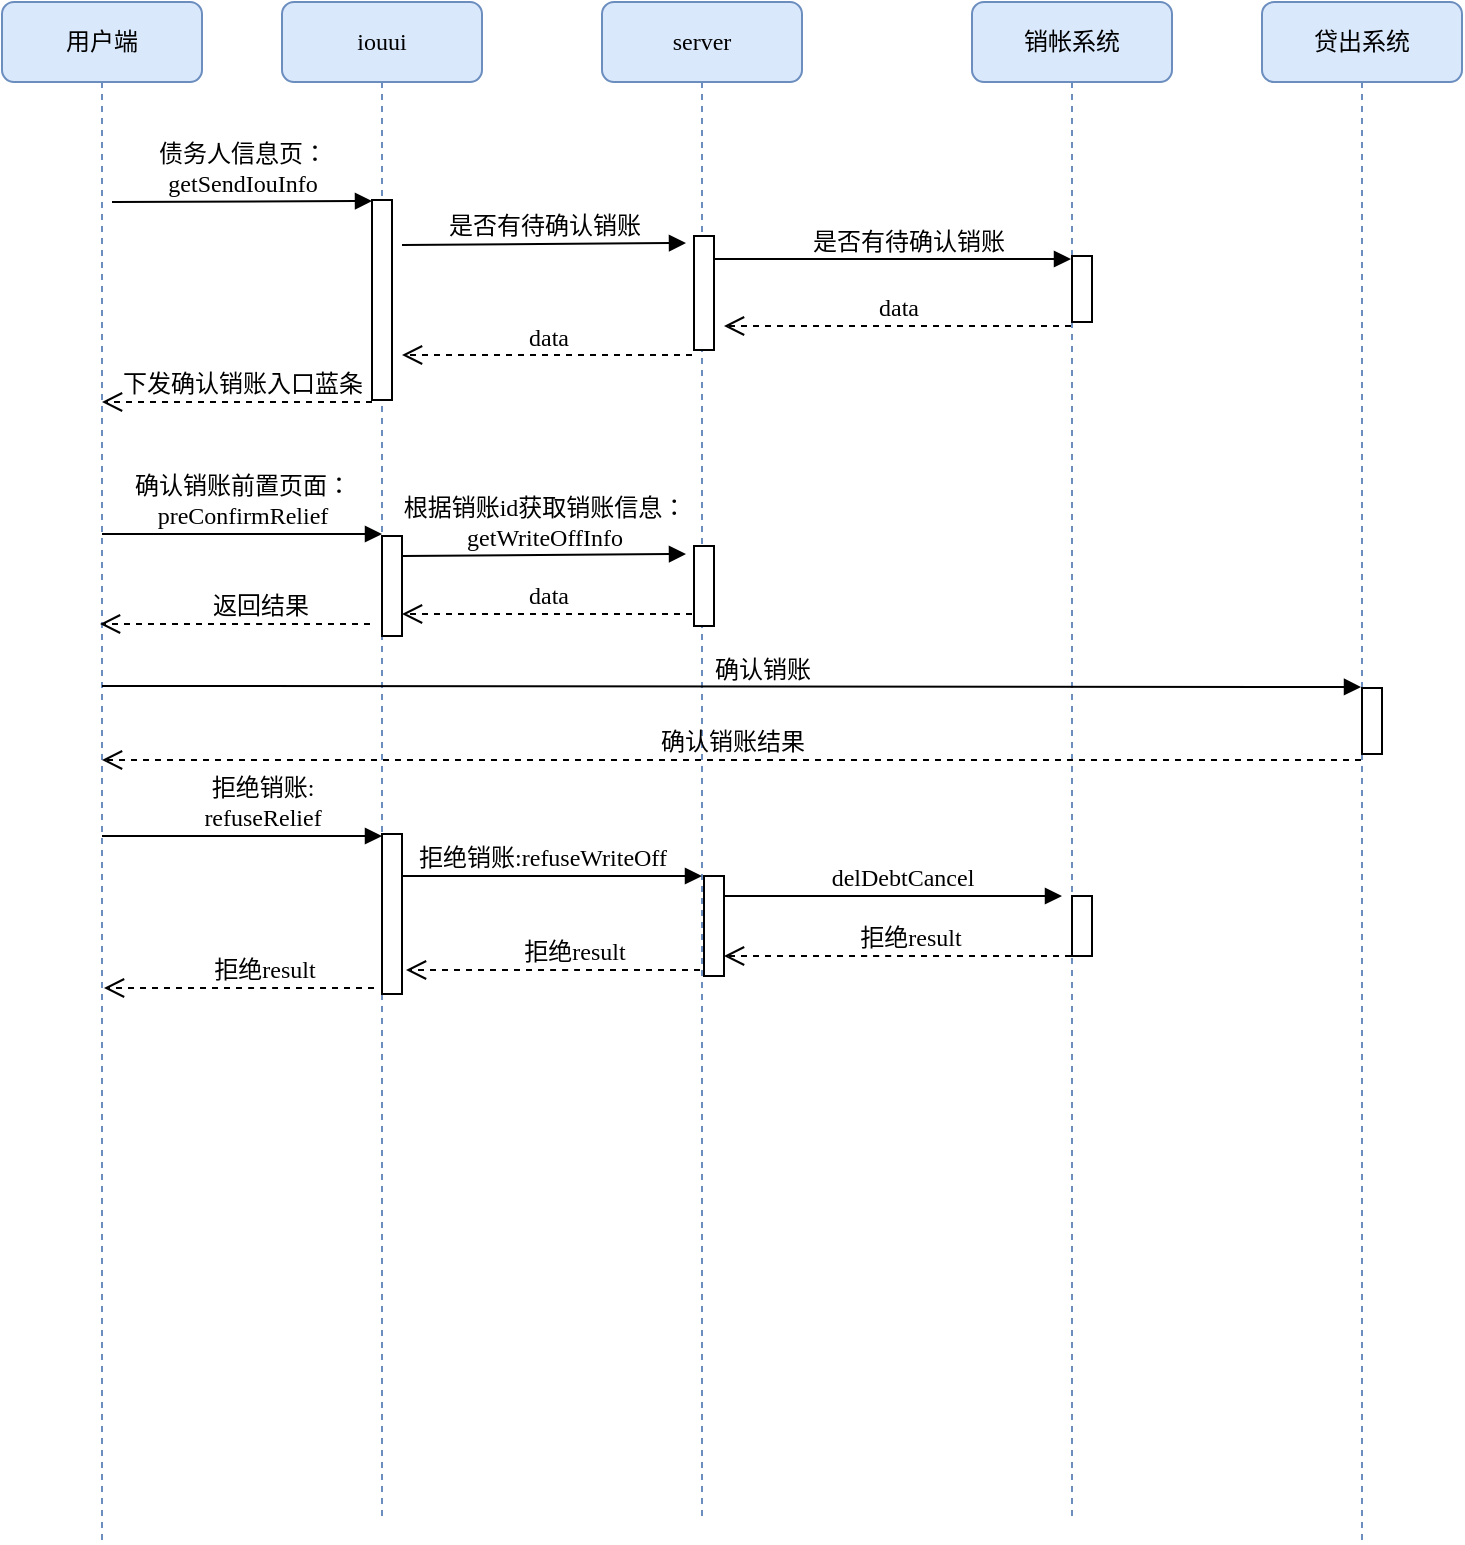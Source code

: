 <mxfile version="12.2.7" type="github" pages="1">
  <diagram name="Page-1" id="13e1069c-82ec-6db2-03f1-153e76fe0fe0">
    <mxGraphModel dx="1077" dy="629" grid="0" gridSize="10" guides="1" tooltips="1" connect="1" arrows="1" fold="1" page="1" pageScale="1" pageWidth="3300" pageHeight="2339" background="#ffffff" math="0" shadow="0">
      <root>
        <mxCell id="0"/>
        <mxCell id="1" parent="0"/>
        <mxCell id="7baba1c4bc27f4b0-2" value="iouui" style="shape=umlLifeline;perimeter=lifelinePerimeter;whiteSpace=wrap;html=1;container=1;collapsible=0;recursiveResize=0;outlineConnect=0;rounded=1;shadow=0;comic=0;labelBackgroundColor=none;strokeWidth=1;fontFamily=Verdana;fontSize=12;align=center;fillColor=#dae8fc;strokeColor=#6c8ebf;" parent="1" vertex="1">
          <mxGeometry x="240" y="80" width="100" height="760" as="geometry"/>
        </mxCell>
        <mxCell id="7baba1c4bc27f4b0-10" value="" style="html=1;points=[];perimeter=orthogonalPerimeter;rounded=0;shadow=0;comic=0;labelBackgroundColor=none;strokeWidth=1;fontFamily=Verdana;fontSize=12;align=center;" parent="7baba1c4bc27f4b0-2" vertex="1">
          <mxGeometry x="45" y="99" width="10" height="100" as="geometry"/>
        </mxCell>
        <mxCell id="FsOfHg_qTyJkPoFwxaCK-15" value="" style="html=1;points=[];perimeter=orthogonalPerimeter;rounded=0;shadow=0;comic=0;labelBackgroundColor=none;strokeWidth=1;fontFamily=Verdana;fontSize=12;align=center;" parent="7baba1c4bc27f4b0-2" vertex="1">
          <mxGeometry x="50" y="267" width="10" height="50" as="geometry"/>
        </mxCell>
        <mxCell id="7baba1c4bc27f4b0-3" value="server" style="shape=umlLifeline;perimeter=lifelinePerimeter;whiteSpace=wrap;html=1;container=1;collapsible=0;recursiveResize=0;outlineConnect=0;rounded=1;shadow=0;comic=0;labelBackgroundColor=none;strokeWidth=1;fontFamily=Verdana;fontSize=12;align=center;fillColor=#dae8fc;strokeColor=#6c8ebf;" parent="1" vertex="1">
          <mxGeometry x="400" y="80" width="100" height="760" as="geometry"/>
        </mxCell>
        <mxCell id="FsOfHg_qTyJkPoFwxaCK-18" value="" style="html=1;points=[];perimeter=orthogonalPerimeter;rounded=0;shadow=0;comic=0;labelBackgroundColor=none;strokeWidth=1;fontFamily=Verdana;fontSize=12;align=center;" parent="7baba1c4bc27f4b0-3" vertex="1">
          <mxGeometry x="46" y="272" width="10" height="40" as="geometry"/>
        </mxCell>
        <mxCell id="mHH-US0NP2fztQqdAYXF-5" value="" style="html=1;points=[];perimeter=orthogonalPerimeter;rounded=0;shadow=0;comic=0;labelBackgroundColor=none;strokeWidth=1;fontFamily=Verdana;fontSize=12;align=center;" vertex="1" parent="7baba1c4bc27f4b0-3">
          <mxGeometry x="46" y="117" width="10" height="57" as="geometry"/>
        </mxCell>
        <mxCell id="7baba1c4bc27f4b0-4" value="销帐系统" style="shape=umlLifeline;perimeter=lifelinePerimeter;whiteSpace=wrap;html=1;container=1;collapsible=0;recursiveResize=0;outlineConnect=0;rounded=1;shadow=0;comic=0;labelBackgroundColor=none;strokeWidth=1;fontFamily=Verdana;fontSize=12;align=center;fillColor=#dae8fc;strokeColor=#6c8ebf;" parent="1" vertex="1">
          <mxGeometry x="585" y="80" width="100" height="760" as="geometry"/>
        </mxCell>
        <mxCell id="FsOfHg_qTyJkPoFwxaCK-34" value="" style="html=1;points=[];perimeter=orthogonalPerimeter;rounded=0;shadow=0;comic=0;labelBackgroundColor=none;strokeWidth=1;fontFamily=Verdana;fontSize=12;align=center;" parent="7baba1c4bc27f4b0-4" vertex="1">
          <mxGeometry x="50" y="447" width="10" height="30" as="geometry"/>
        </mxCell>
        <mxCell id="7baba1c4bc27f4b0-8" value="用户端" style="shape=umlLifeline;perimeter=lifelinePerimeter;whiteSpace=wrap;html=1;container=1;collapsible=0;recursiveResize=0;outlineConnect=0;rounded=1;shadow=0;comic=0;labelBackgroundColor=none;strokeWidth=1;fontFamily=Verdana;fontSize=12;align=center;fillColor=#dae8fc;strokeColor=#6c8ebf;" parent="1" vertex="1">
          <mxGeometry x="100" y="80" width="100" height="770" as="geometry"/>
        </mxCell>
        <mxCell id="7baba1c4bc27f4b0-23" value="确认销账前置页面：&lt;br&gt;preConfirmRelief" style="html=1;verticalAlign=bottom;endArrow=block;labelBackgroundColor=none;fontFamily=Verdana;fontSize=12;" parent="1" edge="1">
          <mxGeometry relative="1" as="geometry">
            <mxPoint x="150" y="346.0" as="sourcePoint"/>
            <mxPoint x="290" y="346" as="targetPoint"/>
          </mxGeometry>
        </mxCell>
        <mxCell id="7baba1c4bc27f4b0-11" value="债务人信息页：&lt;br&gt;getSendIouInfo" style="html=1;verticalAlign=bottom;endArrow=block;entryX=0;entryY=0;labelBackgroundColor=none;fontFamily=Verdana;fontSize=12;edgeStyle=elbowEdgeStyle;elbow=vertical;" parent="1" target="7baba1c4bc27f4b0-10" edge="1">
          <mxGeometry relative="1" as="geometry">
            <mxPoint x="155" y="180" as="sourcePoint"/>
          </mxGeometry>
        </mxCell>
        <mxCell id="FsOfHg_qTyJkPoFwxaCK-2" value="贷出系统" style="shape=umlLifeline;perimeter=lifelinePerimeter;whiteSpace=wrap;html=1;container=1;collapsible=0;recursiveResize=0;outlineConnect=0;rounded=1;shadow=0;comic=0;labelBackgroundColor=none;strokeWidth=1;fontFamily=Verdana;fontSize=12;align=center;fillColor=#dae8fc;strokeColor=#6c8ebf;" parent="1" vertex="1">
          <mxGeometry x="730" y="80" width="100" height="770" as="geometry"/>
        </mxCell>
        <mxCell id="FsOfHg_qTyJkPoFwxaCK-6" value="下发确认销账入口蓝条" style="html=1;verticalAlign=bottom;endArrow=open;dashed=1;endSize=8;labelBackgroundColor=none;fontFamily=Verdana;fontSize=12;" parent="1" edge="1">
          <mxGeometry x="0.333" y="-25" relative="1" as="geometry">
            <mxPoint x="150" y="280" as="targetPoint"/>
            <mxPoint x="285" y="280" as="sourcePoint"/>
            <Array as="points">
              <mxPoint x="195" y="280"/>
            </Array>
            <mxPoint x="25" y="25" as="offset"/>
          </mxGeometry>
        </mxCell>
        <mxCell id="FsOfHg_qTyJkPoFwxaCK-14" value="返回结果" style="html=1;verticalAlign=bottom;endArrow=open;dashed=1;endSize=8;labelBackgroundColor=none;fontFamily=Verdana;fontSize=12;" parent="1" edge="1">
          <mxGeometry x="0.333" y="-35" relative="1" as="geometry">
            <mxPoint x="149" y="391" as="targetPoint"/>
            <mxPoint x="284" y="391" as="sourcePoint"/>
            <Array as="points">
              <mxPoint x="249" y="391"/>
              <mxPoint x="229" y="391"/>
              <mxPoint x="194" y="391"/>
            </Array>
            <mxPoint x="35" y="35" as="offset"/>
          </mxGeometry>
        </mxCell>
        <mxCell id="FsOfHg_qTyJkPoFwxaCK-16" value="根据销账id获取销账信息：&lt;br&gt;getWriteOffInfo" style="html=1;verticalAlign=bottom;endArrow=block;labelBackgroundColor=none;fontFamily=Verdana;fontSize=12;entryX=-0.4;entryY=0.1;entryDx=0;entryDy=0;entryPerimeter=0;" parent="1" target="FsOfHg_qTyJkPoFwxaCK-18" edge="1">
          <mxGeometry relative="1" as="geometry">
            <mxPoint x="300" y="357.0" as="sourcePoint"/>
            <mxPoint x="440" y="357" as="targetPoint"/>
            <mxPoint as="offset"/>
          </mxGeometry>
        </mxCell>
        <mxCell id="FsOfHg_qTyJkPoFwxaCK-17" value="data" style="html=1;verticalAlign=bottom;endArrow=open;dashed=1;endSize=8;labelBackgroundColor=none;fontFamily=Verdana;fontSize=12;" parent="1" edge="1">
          <mxGeometry relative="1" as="geometry">
            <mxPoint x="300" y="386" as="targetPoint"/>
            <mxPoint x="445" y="386" as="sourcePoint"/>
          </mxGeometry>
        </mxCell>
        <mxCell id="FsOfHg_qTyJkPoFwxaCK-19" value="确认销账" style="html=1;verticalAlign=bottom;endArrow=block;labelBackgroundColor=none;fontFamily=Verdana;fontSize=12;edgeStyle=elbowEdgeStyle;elbow=vertical;" parent="1" edge="1">
          <mxGeometry x="0.049" relative="1" as="geometry">
            <mxPoint x="150" y="422" as="sourcePoint"/>
            <mxPoint x="779.5" y="422.714" as="targetPoint"/>
            <mxPoint as="offset"/>
          </mxGeometry>
        </mxCell>
        <mxCell id="FsOfHg_qTyJkPoFwxaCK-20" value="确认销账结果" style="html=1;verticalAlign=bottom;endArrow=open;dashed=1;endSize=8;labelBackgroundColor=none;fontFamily=Verdana;fontSize=12;" parent="1" edge="1">
          <mxGeometry relative="1" as="geometry">
            <mxPoint x="150" y="459" as="targetPoint"/>
            <mxPoint x="779.5" y="459" as="sourcePoint"/>
          </mxGeometry>
        </mxCell>
        <mxCell id="FsOfHg_qTyJkPoFwxaCK-21" value="" style="html=1;points=[];perimeter=orthogonalPerimeter;rounded=0;shadow=0;comic=0;labelBackgroundColor=none;strokeWidth=1;fontFamily=Verdana;fontSize=12;align=center;" parent="1" vertex="1">
          <mxGeometry x="780" y="423" width="10" height="33" as="geometry"/>
        </mxCell>
        <mxCell id="FsOfHg_qTyJkPoFwxaCK-25" value="拒绝销账:&lt;br&gt;refuseRelief" style="html=1;verticalAlign=bottom;endArrow=block;labelBackgroundColor=none;fontFamily=Verdana;fontSize=12;" parent="1" edge="1">
          <mxGeometry x="0.143" relative="1" as="geometry">
            <mxPoint x="150" y="497.0" as="sourcePoint"/>
            <mxPoint x="290" y="497" as="targetPoint"/>
            <mxPoint as="offset"/>
          </mxGeometry>
        </mxCell>
        <mxCell id="FsOfHg_qTyJkPoFwxaCK-27" value="拒绝result" style="html=1;verticalAlign=bottom;endArrow=open;dashed=1;endSize=8;labelBackgroundColor=none;fontFamily=Verdana;fontSize=12;" parent="1" edge="1">
          <mxGeometry x="0.333" y="-35" relative="1" as="geometry">
            <mxPoint x="151" y="573" as="targetPoint"/>
            <mxPoint x="286" y="573" as="sourcePoint"/>
            <Array as="points">
              <mxPoint x="251" y="573"/>
              <mxPoint x="231" y="573"/>
              <mxPoint x="196" y="573"/>
            </Array>
            <mxPoint x="35" y="35" as="offset"/>
          </mxGeometry>
        </mxCell>
        <mxCell id="FsOfHg_qTyJkPoFwxaCK-28" value="" style="html=1;points=[];perimeter=orthogonalPerimeter;rounded=0;shadow=0;comic=0;labelBackgroundColor=none;strokeWidth=1;fontFamily=Verdana;fontSize=12;align=center;" parent="1" vertex="1">
          <mxGeometry x="290" y="496" width="10" height="80" as="geometry"/>
        </mxCell>
        <mxCell id="FsOfHg_qTyJkPoFwxaCK-29" value="拒绝销账:refuseWriteOff" style="html=1;verticalAlign=bottom;endArrow=block;labelBackgroundColor=none;fontFamily=Verdana;fontSize=12;" parent="1" edge="1">
          <mxGeometry x="-0.067" relative="1" as="geometry">
            <mxPoint x="300" y="517" as="sourcePoint"/>
            <mxPoint x="450" y="517" as="targetPoint"/>
            <mxPoint as="offset"/>
          </mxGeometry>
        </mxCell>
        <mxCell id="FsOfHg_qTyJkPoFwxaCK-30" value="拒绝result" style="html=1;verticalAlign=bottom;endArrow=open;dashed=1;endSize=8;labelBackgroundColor=none;fontFamily=Verdana;fontSize=12;" parent="1" edge="1">
          <mxGeometry x="0.333" y="-35" relative="1" as="geometry">
            <mxPoint x="461" y="557" as="targetPoint"/>
            <mxPoint x="634.5" y="557" as="sourcePoint"/>
            <Array as="points">
              <mxPoint x="561" y="557"/>
              <mxPoint x="541" y="557"/>
              <mxPoint x="506" y="557"/>
            </Array>
            <mxPoint x="35" y="35" as="offset"/>
          </mxGeometry>
        </mxCell>
        <mxCell id="FsOfHg_qTyJkPoFwxaCK-31" value="" style="html=1;points=[];perimeter=orthogonalPerimeter;rounded=0;shadow=0;comic=0;labelBackgroundColor=none;strokeWidth=1;fontFamily=Verdana;fontSize=12;align=center;" parent="1" vertex="1">
          <mxGeometry x="451" y="517" width="10" height="50" as="geometry"/>
        </mxCell>
        <mxCell id="FsOfHg_qTyJkPoFwxaCK-32" value="delDebtCancel" style="html=1;verticalAlign=bottom;endArrow=block;labelBackgroundColor=none;fontFamily=Verdana;fontSize=12;" parent="1" edge="1">
          <mxGeometry x="0.053" relative="1" as="geometry">
            <mxPoint x="461" y="527" as="sourcePoint"/>
            <mxPoint x="630" y="527" as="targetPoint"/>
            <mxPoint as="offset"/>
          </mxGeometry>
        </mxCell>
        <mxCell id="FsOfHg_qTyJkPoFwxaCK-33" value="拒绝result" style="html=1;verticalAlign=bottom;endArrow=open;dashed=1;endSize=8;labelBackgroundColor=none;fontFamily=Verdana;fontSize=12;" parent="1" edge="1">
          <mxGeometry x="0.333" y="-35" relative="1" as="geometry">
            <mxPoint x="302" y="564" as="targetPoint"/>
            <mxPoint x="449" y="564" as="sourcePoint"/>
            <Array as="points">
              <mxPoint x="402" y="564"/>
              <mxPoint x="382" y="564"/>
              <mxPoint x="347" y="564"/>
            </Array>
            <mxPoint x="35" y="35" as="offset"/>
          </mxGeometry>
        </mxCell>
        <mxCell id="mHH-US0NP2fztQqdAYXF-3" value="是否有待确认销账" style="html=1;verticalAlign=bottom;endArrow=block;labelBackgroundColor=none;fontFamily=Verdana;fontSize=12;entryX=-0.4;entryY=0.1;entryDx=0;entryDy=0;entryPerimeter=0;" edge="1" parent="1">
          <mxGeometry relative="1" as="geometry">
            <mxPoint x="300" y="201.5" as="sourcePoint"/>
            <mxPoint x="442" y="200.5" as="targetPoint"/>
            <mxPoint as="offset"/>
          </mxGeometry>
        </mxCell>
        <mxCell id="mHH-US0NP2fztQqdAYXF-4" value="data" style="html=1;verticalAlign=bottom;endArrow=open;dashed=1;endSize=8;labelBackgroundColor=none;fontFamily=Verdana;fontSize=12;" edge="1" parent="1">
          <mxGeometry relative="1" as="geometry">
            <mxPoint x="300" y="256.5" as="targetPoint"/>
            <mxPoint x="445" y="256.5" as="sourcePoint"/>
          </mxGeometry>
        </mxCell>
        <mxCell id="mHH-US0NP2fztQqdAYXF-6" value="是否有待确认销账" style="html=1;verticalAlign=bottom;endArrow=block;labelBackgroundColor=none;fontFamily=Verdana;fontSize=12;" edge="1" parent="1" target="7baba1c4bc27f4b0-4">
          <mxGeometry x="0.085" relative="1" as="geometry">
            <mxPoint x="456" y="208.5" as="sourcePoint"/>
            <mxPoint x="624" y="208" as="targetPoint"/>
            <mxPoint as="offset"/>
          </mxGeometry>
        </mxCell>
        <mxCell id="mHH-US0NP2fztQqdAYXF-7" value="data" style="html=1;verticalAlign=bottom;endArrow=open;dashed=1;endSize=8;labelBackgroundColor=none;fontFamily=Verdana;fontSize=12;" edge="1" parent="1" source="7baba1c4bc27f4b0-4">
          <mxGeometry relative="1" as="geometry">
            <mxPoint x="461" y="242.0" as="targetPoint"/>
            <mxPoint x="606" y="242.0" as="sourcePoint"/>
          </mxGeometry>
        </mxCell>
        <mxCell id="mHH-US0NP2fztQqdAYXF-8" value="" style="html=1;points=[];perimeter=orthogonalPerimeter;rounded=0;shadow=0;comic=0;labelBackgroundColor=none;strokeWidth=1;fontFamily=Verdana;fontSize=12;align=center;" vertex="1" parent="1">
          <mxGeometry x="635" y="207" width="10" height="33" as="geometry"/>
        </mxCell>
      </root>
    </mxGraphModel>
  </diagram>
</mxfile>
